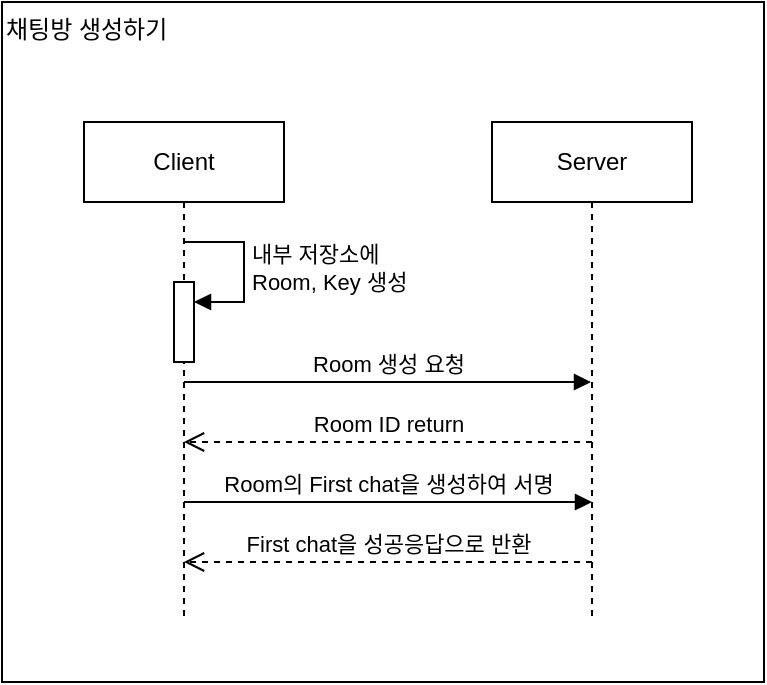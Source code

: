 <mxfile version="28.1.0">
  <diagram name="페이지-1" id="ugINaek9N0ucWnnniNOr">
    <mxGraphModel dx="868" dy="468" grid="1" gridSize="10" guides="1" tooltips="1" connect="1" arrows="1" fold="1" page="1" pageScale="1" pageWidth="827" pageHeight="1169" math="0" shadow="0">
      <root>
        <mxCell id="0" />
        <mxCell id="1" parent="0" />
        <mxCell id="bJlPFWiFIu-DP58-X84_-1" value="채팅방 생성하기" style="rounded=0;whiteSpace=wrap;html=1;align=left;labelPosition=center;verticalLabelPosition=middle;verticalAlign=top;" vertex="1" parent="1">
          <mxGeometry x="223" y="415" width="381" height="340" as="geometry" />
        </mxCell>
        <mxCell id="bJlPFWiFIu-DP58-X84_-29" value="Client" style="shape=umlLifeline;perimeter=lifelinePerimeter;whiteSpace=wrap;html=1;container=1;dropTarget=0;collapsible=0;recursiveResize=0;outlineConnect=0;portConstraint=eastwest;newEdgeStyle={&quot;curved&quot;:0,&quot;rounded&quot;:0};" vertex="1" parent="1">
          <mxGeometry x="264" y="475" width="100" height="250" as="geometry" />
        </mxCell>
        <mxCell id="bJlPFWiFIu-DP58-X84_-31" value="" style="html=1;points=[[0,0,0,0,5],[0,1,0,0,-5],[1,0,0,0,5],[1,1,0,0,-5]];perimeter=orthogonalPerimeter;outlineConnect=0;targetShapes=umlLifeline;portConstraint=eastwest;newEdgeStyle={&quot;curved&quot;:0,&quot;rounded&quot;:0};" vertex="1" parent="bJlPFWiFIu-DP58-X84_-29">
          <mxGeometry x="45" y="80" width="10" height="40" as="geometry" />
        </mxCell>
        <mxCell id="bJlPFWiFIu-DP58-X84_-32" value="내부 저장소에&lt;div&gt;Room, Key 생성&lt;/div&gt;" style="html=1;align=left;spacingLeft=2;endArrow=block;rounded=0;edgeStyle=orthogonalEdgeStyle;curved=0;rounded=0;" edge="1" target="bJlPFWiFIu-DP58-X84_-31" parent="bJlPFWiFIu-DP58-X84_-29">
          <mxGeometry relative="1" as="geometry">
            <mxPoint x="50" y="60" as="sourcePoint" />
            <Array as="points">
              <mxPoint x="80" y="90" />
            </Array>
          </mxGeometry>
        </mxCell>
        <mxCell id="bJlPFWiFIu-DP58-X84_-30" value="Server" style="shape=umlLifeline;perimeter=lifelinePerimeter;whiteSpace=wrap;html=1;container=1;dropTarget=0;collapsible=0;recursiveResize=0;outlineConnect=0;portConstraint=eastwest;newEdgeStyle={&quot;curved&quot;:0,&quot;rounded&quot;:0};" vertex="1" parent="1">
          <mxGeometry x="468" y="475" width="100" height="250" as="geometry" />
        </mxCell>
        <mxCell id="bJlPFWiFIu-DP58-X84_-33" value="Room 생성 요청" style="html=1;verticalAlign=bottom;endArrow=block;curved=0;rounded=0;" edge="1" parent="1" target="bJlPFWiFIu-DP58-X84_-30">
          <mxGeometry width="80" relative="1" as="geometry">
            <mxPoint x="314" y="605" as="sourcePoint" />
            <mxPoint x="394" y="605" as="targetPoint" />
          </mxGeometry>
        </mxCell>
        <mxCell id="bJlPFWiFIu-DP58-X84_-34" value="Room ID return" style="html=1;verticalAlign=bottom;endArrow=open;dashed=1;endSize=8;curved=0;rounded=0;" edge="1" parent="1" target="bJlPFWiFIu-DP58-X84_-29">
          <mxGeometry relative="1" as="geometry">
            <mxPoint x="518" y="635" as="sourcePoint" />
            <mxPoint x="438" y="635" as="targetPoint" />
          </mxGeometry>
        </mxCell>
        <mxCell id="bJlPFWiFIu-DP58-X84_-35" value="Room의 First chat을 생성하여 서명" style="html=1;verticalAlign=bottom;endArrow=block;curved=0;rounded=0;" edge="1" parent="1">
          <mxGeometry width="80" relative="1" as="geometry">
            <mxPoint x="314" y="665" as="sourcePoint" />
            <mxPoint x="518" y="665" as="targetPoint" />
          </mxGeometry>
        </mxCell>
        <mxCell id="bJlPFWiFIu-DP58-X84_-37" value="First chat을 성공응답으로 반환" style="html=1;verticalAlign=bottom;endArrow=open;dashed=1;endSize=8;curved=0;rounded=0;" edge="1" parent="1">
          <mxGeometry relative="1" as="geometry">
            <mxPoint x="518" y="695" as="sourcePoint" />
            <mxPoint x="314" y="695" as="targetPoint" />
          </mxGeometry>
        </mxCell>
      </root>
    </mxGraphModel>
  </diagram>
</mxfile>
